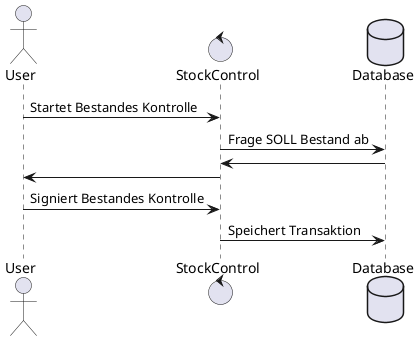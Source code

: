 ﻿
@startuml 'Bestandes Kontrolle'

actor       User
control     StockControl
database    Database        as DB

User -> StockControl    : Startet Bestandes Kontrolle
StockControl -> DB      : Frage SOLL Bestand ab
DB -> StockControl
StockControl -> User
User -> StockControl    : Signiert Bestandes Kontrolle
StockControl -> DB      : Speichert Transaktion

@enduml
